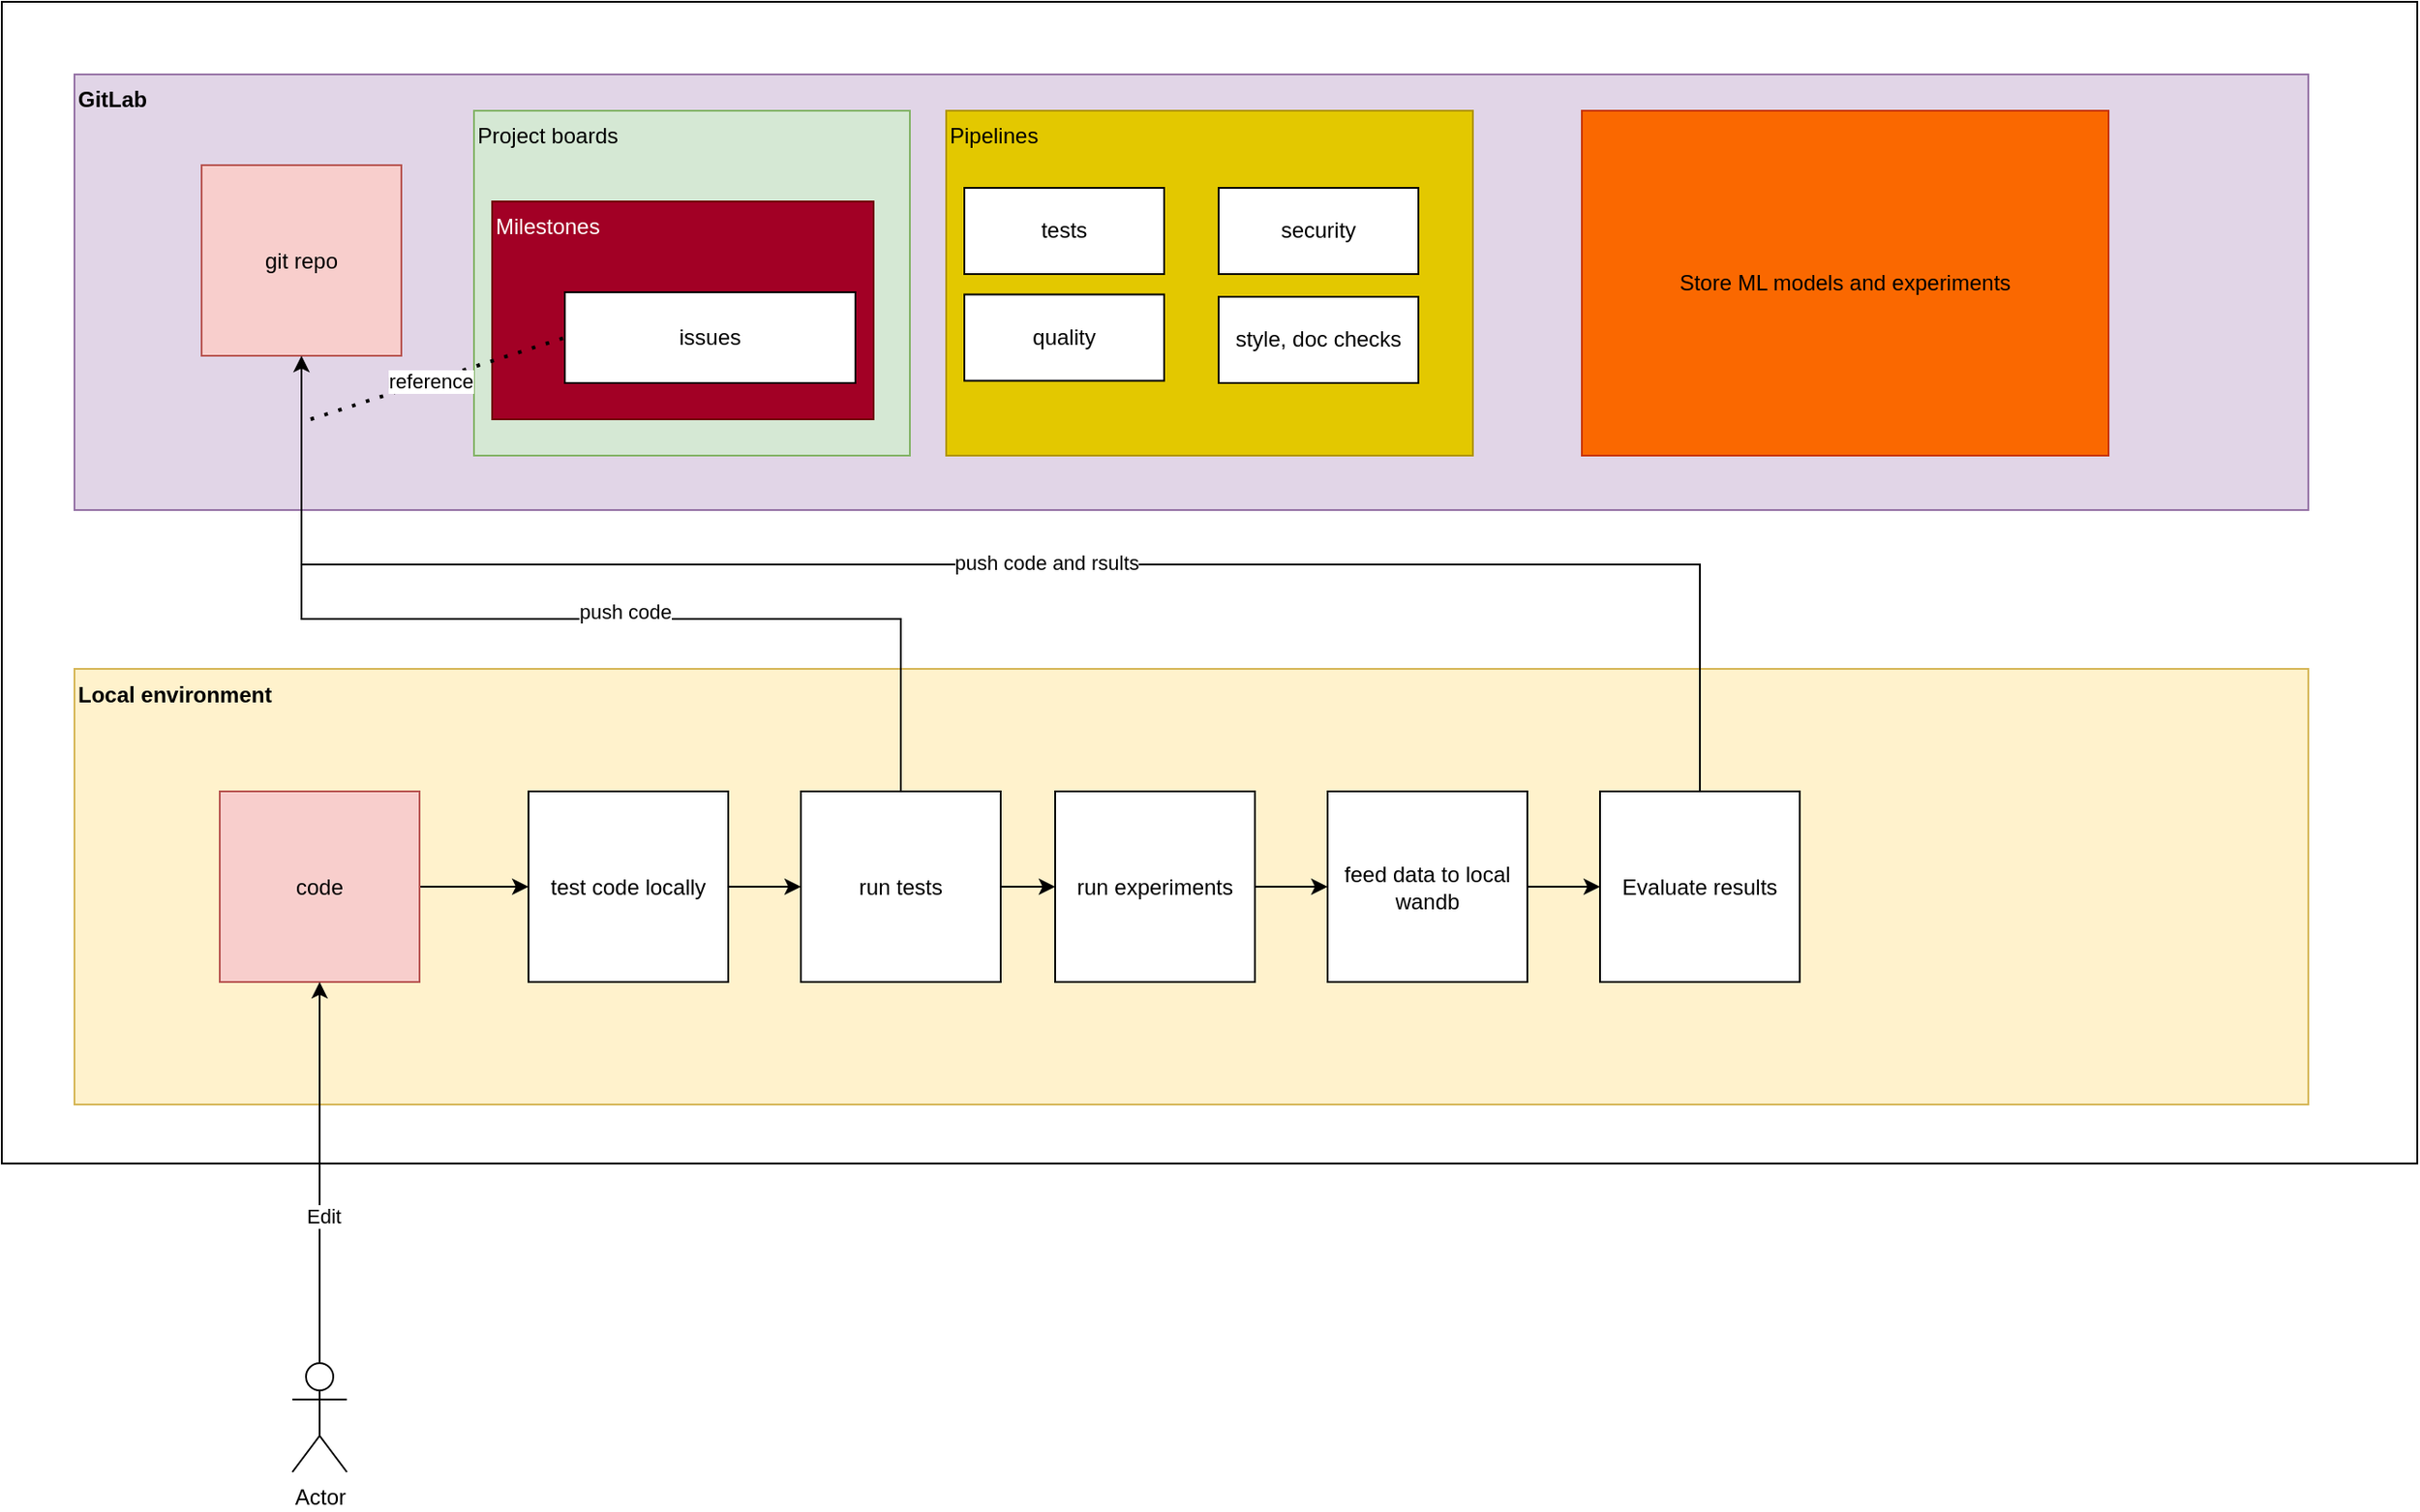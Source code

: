 <mxfile version="22.1.18" type="device">
  <diagram name="Page-1" id="qDTThgbHjJGKlP0S_je9">
    <mxGraphModel dx="1332" dy="884" grid="1" gridSize="10" guides="1" tooltips="1" connect="1" arrows="1" fold="1" page="1" pageScale="1" pageWidth="827" pageHeight="1169" math="0" shadow="0">
      <root>
        <mxCell id="0" />
        <mxCell id="1" parent="0" />
        <mxCell id="xUgXhP43BotzWwcBay-t-1" value="" style="rounded=0;whiteSpace=wrap;html=1;fillColor=none;" vertex="1" parent="1">
          <mxGeometry x="40" y="120" width="1330" height="640" as="geometry" />
        </mxCell>
        <mxCell id="xUgXhP43BotzWwcBay-t-2" value="&lt;b&gt;Local environment&lt;/b&gt;" style="rounded=0;whiteSpace=wrap;html=1;fillColor=#fff2cc;strokeColor=#d6b656;verticalAlign=top;align=left;" vertex="1" parent="1">
          <mxGeometry x="80" y="487.5" width="1230" height="240" as="geometry" />
        </mxCell>
        <mxCell id="xUgXhP43BotzWwcBay-t-7" style="edgeStyle=orthogonalEdgeStyle;rounded=0;orthogonalLoop=1;jettySize=auto;html=1;exitX=1;exitY=0.5;exitDx=0;exitDy=0;entryX=0;entryY=0.5;entryDx=0;entryDy=0;" edge="1" parent="1" source="xUgXhP43BotzWwcBay-t-3" target="xUgXhP43BotzWwcBay-t-8">
          <mxGeometry relative="1" as="geometry" />
        </mxCell>
        <mxCell id="xUgXhP43BotzWwcBay-t-3" value="code" style="rounded=0;whiteSpace=wrap;html=1;fillColor=#f8cecc;strokeColor=#b85450;" vertex="1" parent="1">
          <mxGeometry x="160" y="555" width="110" height="105" as="geometry" />
        </mxCell>
        <mxCell id="xUgXhP43BotzWwcBay-t-5" style="edgeStyle=orthogonalEdgeStyle;rounded=0;orthogonalLoop=1;jettySize=auto;html=1;exitX=0.5;exitY=0;exitDx=0;exitDy=0;exitPerimeter=0;" edge="1" parent="1" source="xUgXhP43BotzWwcBay-t-4" target="xUgXhP43BotzWwcBay-t-3">
          <mxGeometry relative="1" as="geometry" />
        </mxCell>
        <mxCell id="xUgXhP43BotzWwcBay-t-6" value="Edit" style="edgeLabel;html=1;align=center;verticalAlign=middle;resizable=0;points=[];" vertex="1" connectable="0" parent="xUgXhP43BotzWwcBay-t-5">
          <mxGeometry x="-0.229" y="-2" relative="1" as="geometry">
            <mxPoint as="offset" />
          </mxGeometry>
        </mxCell>
        <mxCell id="xUgXhP43BotzWwcBay-t-4" value="Actor" style="shape=umlActor;verticalLabelPosition=bottom;verticalAlign=top;html=1;outlineConnect=0;" vertex="1" parent="1">
          <mxGeometry x="200" y="870" width="30" height="60" as="geometry" />
        </mxCell>
        <mxCell id="xUgXhP43BotzWwcBay-t-10" style="edgeStyle=orthogonalEdgeStyle;rounded=0;orthogonalLoop=1;jettySize=auto;html=1;exitX=1;exitY=0.5;exitDx=0;exitDy=0;entryX=0;entryY=0.5;entryDx=0;entryDy=0;" edge="1" parent="1" source="xUgXhP43BotzWwcBay-t-8" target="xUgXhP43BotzWwcBay-t-9">
          <mxGeometry relative="1" as="geometry" />
        </mxCell>
        <mxCell id="xUgXhP43BotzWwcBay-t-8" value="test code locally" style="rounded=0;whiteSpace=wrap;html=1;" vertex="1" parent="1">
          <mxGeometry x="330" y="555" width="110" height="105" as="geometry" />
        </mxCell>
        <mxCell id="xUgXhP43BotzWwcBay-t-13" style="edgeStyle=orthogonalEdgeStyle;rounded=0;orthogonalLoop=1;jettySize=auto;html=1;exitX=1;exitY=0.5;exitDx=0;exitDy=0;entryX=0;entryY=0.5;entryDx=0;entryDy=0;" edge="1" parent="1" source="xUgXhP43BotzWwcBay-t-9" target="xUgXhP43BotzWwcBay-t-11">
          <mxGeometry relative="1" as="geometry" />
        </mxCell>
        <mxCell id="xUgXhP43BotzWwcBay-t-16" style="edgeStyle=orthogonalEdgeStyle;rounded=0;orthogonalLoop=1;jettySize=auto;html=1;entryX=0.5;entryY=1;entryDx=0;entryDy=0;" edge="1" parent="1" source="xUgXhP43BotzWwcBay-t-9" target="xUgXhP43BotzWwcBay-t-19">
          <mxGeometry relative="1" as="geometry">
            <Array as="points">
              <mxPoint x="535" y="460" />
              <mxPoint x="205" y="460" />
            </Array>
          </mxGeometry>
        </mxCell>
        <mxCell id="xUgXhP43BotzWwcBay-t-20" value="push code" style="edgeLabel;html=1;align=center;verticalAlign=middle;resizable=0;points=[];" vertex="1" connectable="0" parent="xUgXhP43BotzWwcBay-t-16">
          <mxGeometry x="-0.134" y="-4" relative="1" as="geometry">
            <mxPoint as="offset" />
          </mxGeometry>
        </mxCell>
        <mxCell id="xUgXhP43BotzWwcBay-t-9" value="run tests" style="rounded=0;whiteSpace=wrap;html=1;" vertex="1" parent="1">
          <mxGeometry x="480" y="555" width="110" height="105" as="geometry" />
        </mxCell>
        <mxCell id="xUgXhP43BotzWwcBay-t-15" style="edgeStyle=orthogonalEdgeStyle;rounded=0;orthogonalLoop=1;jettySize=auto;html=1;" edge="1" parent="1" source="xUgXhP43BotzWwcBay-t-11" target="xUgXhP43BotzWwcBay-t-14">
          <mxGeometry relative="1" as="geometry" />
        </mxCell>
        <mxCell id="xUgXhP43BotzWwcBay-t-11" value="run experiments" style="rounded=0;whiteSpace=wrap;html=1;" vertex="1" parent="1">
          <mxGeometry x="620" y="555" width="110" height="105" as="geometry" />
        </mxCell>
        <mxCell id="xUgXhP43BotzWwcBay-t-22" style="edgeStyle=orthogonalEdgeStyle;rounded=0;orthogonalLoop=1;jettySize=auto;html=1;exitX=1;exitY=0.5;exitDx=0;exitDy=0;entryX=0;entryY=0.5;entryDx=0;entryDy=0;" edge="1" parent="1" source="xUgXhP43BotzWwcBay-t-14" target="xUgXhP43BotzWwcBay-t-21">
          <mxGeometry relative="1" as="geometry" />
        </mxCell>
        <mxCell id="xUgXhP43BotzWwcBay-t-14" value="feed data to local wandb" style="rounded=0;whiteSpace=wrap;html=1;" vertex="1" parent="1">
          <mxGeometry x="770" y="555" width="110" height="105" as="geometry" />
        </mxCell>
        <mxCell id="xUgXhP43BotzWwcBay-t-18" value="&lt;b&gt;GitLab&lt;/b&gt;" style="rounded=0;whiteSpace=wrap;html=1;fillColor=#e1d5e7;strokeColor=#9673a6;verticalAlign=top;align=left;" vertex="1" parent="1">
          <mxGeometry x="80" y="160" width="1230" height="240" as="geometry" />
        </mxCell>
        <mxCell id="xUgXhP43BotzWwcBay-t-19" value="git repo" style="rounded=0;whiteSpace=wrap;html=1;fillColor=#f8cecc;strokeColor=#b85450;" vertex="1" parent="1">
          <mxGeometry x="150" y="210" width="110" height="105" as="geometry" />
        </mxCell>
        <mxCell id="xUgXhP43BotzWwcBay-t-23" style="edgeStyle=orthogonalEdgeStyle;rounded=0;orthogonalLoop=1;jettySize=auto;html=1;" edge="1" parent="1" source="xUgXhP43BotzWwcBay-t-21" target="xUgXhP43BotzWwcBay-t-19">
          <mxGeometry relative="1" as="geometry">
            <Array as="points">
              <mxPoint x="975" y="430" />
              <mxPoint x="205" y="430" />
            </Array>
          </mxGeometry>
        </mxCell>
        <mxCell id="xUgXhP43BotzWwcBay-t-24" value="push code and rsults" style="edgeLabel;html=1;align=center;verticalAlign=middle;resizable=0;points=[];" vertex="1" connectable="0" parent="xUgXhP43BotzWwcBay-t-23">
          <mxGeometry x="-0.04" y="-1" relative="1" as="geometry">
            <mxPoint as="offset" />
          </mxGeometry>
        </mxCell>
        <mxCell id="xUgXhP43BotzWwcBay-t-21" value="Evaluate results" style="rounded=0;whiteSpace=wrap;html=1;" vertex="1" parent="1">
          <mxGeometry x="920" y="555" width="110" height="105" as="geometry" />
        </mxCell>
        <mxCell id="xUgXhP43BotzWwcBay-t-25" value="Project boards" style="rounded=0;whiteSpace=wrap;html=1;fillColor=#d5e8d4;strokeColor=#82b366;align=left;horizontal=1;verticalAlign=top;" vertex="1" parent="1">
          <mxGeometry x="300" y="180" width="240" height="190" as="geometry" />
        </mxCell>
        <mxCell id="xUgXhP43BotzWwcBay-t-26" value="Milestones" style="rounded=0;whiteSpace=wrap;html=1;fillColor=#a20025;fontColor=#ffffff;strokeColor=#6F0000;align=left;verticalAlign=top;" vertex="1" parent="1">
          <mxGeometry x="310" y="230" width="210" height="120" as="geometry" />
        </mxCell>
        <mxCell id="xUgXhP43BotzWwcBay-t-27" value="issues" style="rounded=0;whiteSpace=wrap;html=1;" vertex="1" parent="1">
          <mxGeometry x="350" y="280" width="160" height="50" as="geometry" />
        </mxCell>
        <mxCell id="xUgXhP43BotzWwcBay-t-28" value="" style="endArrow=none;dashed=1;html=1;dashPattern=1 3;strokeWidth=2;rounded=0;entryX=0;entryY=0.5;entryDx=0;entryDy=0;" edge="1" parent="1" target="xUgXhP43BotzWwcBay-t-27">
          <mxGeometry width="50" height="50" relative="1" as="geometry">
            <mxPoint x="210" y="350" as="sourcePoint" />
            <mxPoint x="670" y="440" as="targetPoint" />
          </mxGeometry>
        </mxCell>
        <mxCell id="xUgXhP43BotzWwcBay-t-29" value="reference" style="edgeLabel;html=1;align=center;verticalAlign=middle;resizable=0;points=[];" vertex="1" connectable="0" parent="xUgXhP43BotzWwcBay-t-28">
          <mxGeometry x="-0.055" relative="1" as="geometry">
            <mxPoint as="offset" />
          </mxGeometry>
        </mxCell>
        <mxCell id="xUgXhP43BotzWwcBay-t-30" value="Pipelines" style="rounded=0;whiteSpace=wrap;html=1;fillColor=#e3c800;strokeColor=#B09500;align=left;horizontal=1;verticalAlign=top;fontColor=#000000;" vertex="1" parent="1">
          <mxGeometry x="560" y="180" width="290" height="190" as="geometry" />
        </mxCell>
        <mxCell id="xUgXhP43BotzWwcBay-t-31" value="tests" style="rounded=0;whiteSpace=wrap;html=1;" vertex="1" parent="1">
          <mxGeometry x="570" y="222.5" width="110" height="47.5" as="geometry" />
        </mxCell>
        <mxCell id="xUgXhP43BotzWwcBay-t-32" value="quality" style="rounded=0;whiteSpace=wrap;html=1;" vertex="1" parent="1">
          <mxGeometry x="570" y="281.25" width="110" height="47.5" as="geometry" />
        </mxCell>
        <mxCell id="xUgXhP43BotzWwcBay-t-33" value="security" style="rounded=0;whiteSpace=wrap;html=1;" vertex="1" parent="1">
          <mxGeometry x="710" y="222.5" width="110" height="47.5" as="geometry" />
        </mxCell>
        <mxCell id="xUgXhP43BotzWwcBay-t-34" value="style, doc checks" style="rounded=0;whiteSpace=wrap;html=1;" vertex="1" parent="1">
          <mxGeometry x="710" y="282.5" width="110" height="47.5" as="geometry" />
        </mxCell>
        <mxCell id="xUgXhP43BotzWwcBay-t-35" value="Store ML models and experiments" style="rounded=0;whiteSpace=wrap;html=1;fillColor=#fa6800;strokeColor=#C73500;align=center;horizontal=1;verticalAlign=middle;fontColor=#000000;" vertex="1" parent="1">
          <mxGeometry x="910" y="180" width="290" height="190" as="geometry" />
        </mxCell>
      </root>
    </mxGraphModel>
  </diagram>
</mxfile>
